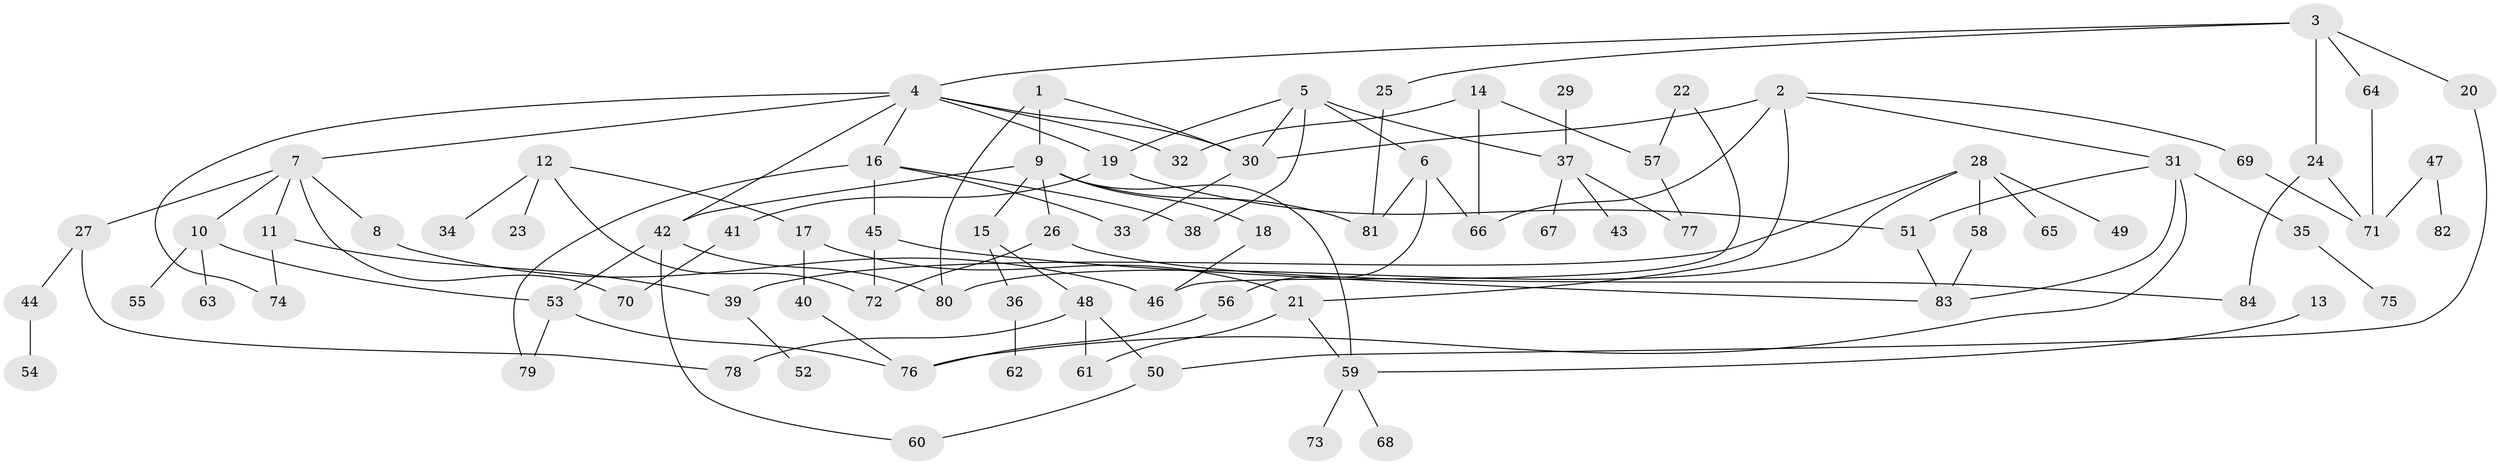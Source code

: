 // original degree distribution, {5: 0.06722689075630252, 7: 0.01680672268907563, 3: 0.23529411764705882, 4: 0.10084033613445378, 6: 0.025210084033613446, 2: 0.2857142857142857, 1: 0.2689075630252101}
// Generated by graph-tools (version 1.1) at 2025/36/03/04/25 23:36:05]
// undirected, 84 vertices, 117 edges
graph export_dot {
  node [color=gray90,style=filled];
  1;
  2;
  3;
  4;
  5;
  6;
  7;
  8;
  9;
  10;
  11;
  12;
  13;
  14;
  15;
  16;
  17;
  18;
  19;
  20;
  21;
  22;
  23;
  24;
  25;
  26;
  27;
  28;
  29;
  30;
  31;
  32;
  33;
  34;
  35;
  36;
  37;
  38;
  39;
  40;
  41;
  42;
  43;
  44;
  45;
  46;
  47;
  48;
  49;
  50;
  51;
  52;
  53;
  54;
  55;
  56;
  57;
  58;
  59;
  60;
  61;
  62;
  63;
  64;
  65;
  66;
  67;
  68;
  69;
  70;
  71;
  72;
  73;
  74;
  75;
  76;
  77;
  78;
  79;
  80;
  81;
  82;
  83;
  84;
  1 -- 9 [weight=1.0];
  1 -- 30 [weight=1.0];
  1 -- 80 [weight=1.0];
  2 -- 21 [weight=1.0];
  2 -- 30 [weight=1.0];
  2 -- 31 [weight=1.0];
  2 -- 66 [weight=1.0];
  2 -- 69 [weight=1.0];
  3 -- 4 [weight=1.0];
  3 -- 20 [weight=1.0];
  3 -- 24 [weight=1.0];
  3 -- 25 [weight=1.0];
  3 -- 64 [weight=1.0];
  4 -- 7 [weight=1.0];
  4 -- 16 [weight=1.0];
  4 -- 19 [weight=1.0];
  4 -- 30 [weight=1.0];
  4 -- 32 [weight=1.0];
  4 -- 42 [weight=1.0];
  4 -- 74 [weight=1.0];
  5 -- 6 [weight=1.0];
  5 -- 19 [weight=1.0];
  5 -- 30 [weight=1.0];
  5 -- 37 [weight=1.0];
  5 -- 38 [weight=1.0];
  6 -- 56 [weight=1.0];
  6 -- 66 [weight=1.0];
  6 -- 81 [weight=1.0];
  7 -- 8 [weight=1.0];
  7 -- 10 [weight=1.0];
  7 -- 11 [weight=1.0];
  7 -- 27 [weight=1.0];
  7 -- 70 [weight=1.0];
  8 -- 46 [weight=1.0];
  9 -- 15 [weight=1.0];
  9 -- 18 [weight=1.0];
  9 -- 26 [weight=1.0];
  9 -- 42 [weight=1.0];
  9 -- 59 [weight=1.0];
  9 -- 81 [weight=1.0];
  10 -- 53 [weight=1.0];
  10 -- 55 [weight=1.0];
  10 -- 63 [weight=1.0];
  11 -- 39 [weight=1.0];
  11 -- 74 [weight=1.0];
  12 -- 17 [weight=1.0];
  12 -- 23 [weight=1.0];
  12 -- 34 [weight=1.0];
  12 -- 72 [weight=1.0];
  13 -- 59 [weight=1.0];
  14 -- 32 [weight=1.0];
  14 -- 57 [weight=1.0];
  14 -- 66 [weight=1.0];
  15 -- 36 [weight=1.0];
  15 -- 48 [weight=1.0];
  16 -- 33 [weight=1.0];
  16 -- 38 [weight=1.0];
  16 -- 45 [weight=1.0];
  16 -- 79 [weight=1.0];
  17 -- 21 [weight=1.0];
  17 -- 40 [weight=1.0];
  18 -- 46 [weight=1.0];
  19 -- 41 [weight=1.0];
  19 -- 51 [weight=1.0];
  20 -- 50 [weight=1.0];
  21 -- 59 [weight=1.0];
  21 -- 61 [weight=1.0];
  22 -- 46 [weight=1.0];
  22 -- 57 [weight=1.0];
  24 -- 71 [weight=1.0];
  24 -- 84 [weight=1.0];
  25 -- 81 [weight=1.0];
  26 -- 72 [weight=1.0];
  26 -- 84 [weight=1.0];
  27 -- 44 [weight=1.0];
  27 -- 78 [weight=1.0];
  28 -- 39 [weight=1.0];
  28 -- 49 [weight=1.0];
  28 -- 58 [weight=1.0];
  28 -- 65 [weight=1.0];
  28 -- 80 [weight=1.0];
  29 -- 37 [weight=1.0];
  30 -- 33 [weight=1.0];
  31 -- 35 [weight=1.0];
  31 -- 51 [weight=1.0];
  31 -- 76 [weight=1.0];
  31 -- 83 [weight=1.0];
  35 -- 75 [weight=1.0];
  36 -- 62 [weight=1.0];
  37 -- 43 [weight=1.0];
  37 -- 67 [weight=1.0];
  37 -- 77 [weight=1.0];
  39 -- 52 [weight=1.0];
  40 -- 76 [weight=1.0];
  41 -- 70 [weight=1.0];
  42 -- 53 [weight=1.0];
  42 -- 60 [weight=1.0];
  42 -- 80 [weight=1.0];
  44 -- 54 [weight=1.0];
  45 -- 72 [weight=1.0];
  45 -- 83 [weight=1.0];
  47 -- 71 [weight=1.0];
  47 -- 82 [weight=1.0];
  48 -- 50 [weight=1.0];
  48 -- 61 [weight=1.0];
  48 -- 78 [weight=1.0];
  50 -- 60 [weight=1.0];
  51 -- 83 [weight=1.0];
  53 -- 76 [weight=1.0];
  53 -- 79 [weight=1.0];
  56 -- 76 [weight=1.0];
  57 -- 77 [weight=1.0];
  58 -- 83 [weight=1.0];
  59 -- 68 [weight=1.0];
  59 -- 73 [weight=1.0];
  64 -- 71 [weight=1.0];
  69 -- 71 [weight=1.0];
}
